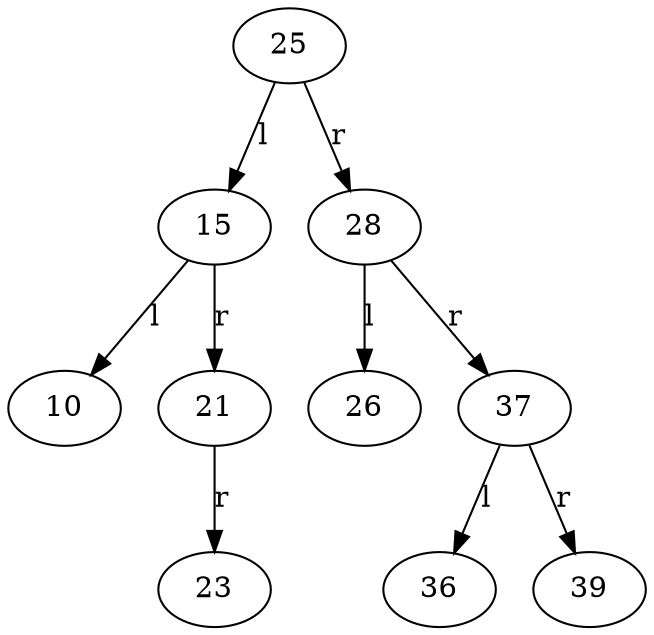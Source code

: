 digraph {
25 -> 15 [label=l] ;
15 -> 10 [label=l] ;
15 -> 21 [label=r] ;
21 -> 23 [label=r] ;
25 -> 28 [label=r] ;
28 -> 26 [label=l] ;
28 -> 37 [label=r] ;
37 -> 36 [label=l] ;
37 -> 39 [label=r] ;
}
